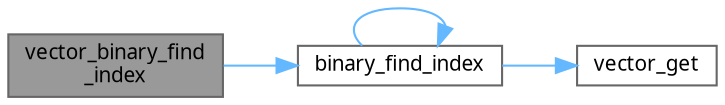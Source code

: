 digraph "vector_binary_find_index"
{
 // INTERACTIVE_SVG=YES
 // LATEX_PDF_SIZE
  bgcolor="transparent";
  edge [fontname=Mononoki,fontsize=10,labelfontname=Mononoki,labelfontsize=10];
  node [fontname=Mononoki,fontsize=10,shape=box,height=0.2,width=0.4];
  rankdir="LR";
  Node1 [id="Node000001",label="vector_binary_find\l_index",height=0.2,width=0.4,color="gray40", fillcolor="grey60", style="filled", fontcolor="black",tooltip="Run binary search on the vector."];
  Node1 -> Node2 [id="edge1_Node000001_Node000002",color="steelblue1",style="solid",tooltip=" "];
  Node2 [id="Node000002",label="binary_find_index",height=0.2,width=0.4,color="grey40", fillcolor="white", style="filled",URL="$vector_8c.html#a162bfa9cf07c25a5eb6c883820a68e99",tooltip="Performs binary search on a vectors range."];
  Node2 -> Node2 [id="edge2_Node000002_Node000002",color="steelblue1",style="solid",tooltip=" "];
  Node2 -> Node3 [id="edge3_Node000002_Node000003",color="steelblue1",style="solid",tooltip=" "];
  Node3 [id="Node000003",label="vector_get",height=0.2,width=0.4,color="grey40", fillcolor="white", style="filled",URL="$group__Vector__API.html#ga9437d9506a3b2799f595c88b82f160b3",tooltip="Returns pointer for the element at index."];
}
